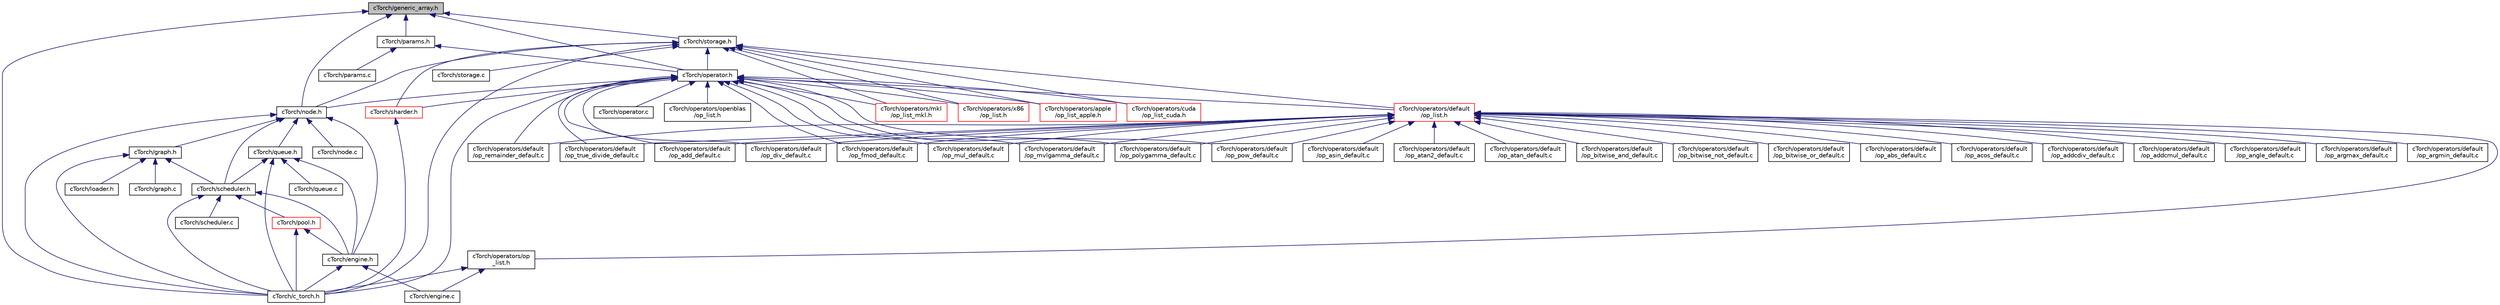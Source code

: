 digraph "cTorch/generic_array.h"
{
 // LATEX_PDF_SIZE
  edge [fontname="Helvetica",fontsize="10",labelfontname="Helvetica",labelfontsize="10"];
  node [fontname="Helvetica",fontsize="10",shape=record];
  Node1 [label="cTorch/generic_array.h",height=0.2,width=0.4,color="black", fillcolor="grey75", style="filled", fontcolor="black",tooltip=" "];
  Node1 -> Node2 [dir="back",color="midnightblue",fontsize="10",style="solid"];
  Node2 [label="cTorch/node.h",height=0.2,width=0.4,color="black", fillcolor="white", style="filled",URL="$node_8h.html",tooltip=" "];
  Node2 -> Node3 [dir="back",color="midnightblue",fontsize="10",style="solid"];
  Node3 [label="cTorch/engine.h",height=0.2,width=0.4,color="black", fillcolor="white", style="filled",URL="$engine_8h.html",tooltip=" "];
  Node3 -> Node4 [dir="back",color="midnightblue",fontsize="10",style="solid"];
  Node4 [label="cTorch/c_torch.h",height=0.2,width=0.4,color="black", fillcolor="white", style="filled",URL="$c__torch_8h.html",tooltip=" "];
  Node3 -> Node5 [dir="back",color="midnightblue",fontsize="10",style="solid"];
  Node5 [label="cTorch/engine.c",height=0.2,width=0.4,color="black", fillcolor="white", style="filled",URL="$engine_8c.html",tooltip=" "];
  Node2 -> Node6 [dir="back",color="midnightblue",fontsize="10",style="solid"];
  Node6 [label="cTorch/graph.h",height=0.2,width=0.4,color="black", fillcolor="white", style="filled",URL="$graph_8h.html",tooltip=" "];
  Node6 -> Node7 [dir="back",color="midnightblue",fontsize="10",style="solid"];
  Node7 [label="cTorch/scheduler.h",height=0.2,width=0.4,color="black", fillcolor="white", style="filled",URL="$scheduler_8h.html",tooltip=" "];
  Node7 -> Node8 [dir="back",color="midnightblue",fontsize="10",style="solid"];
  Node8 [label="cTorch/pool.h",height=0.2,width=0.4,color="red", fillcolor="white", style="filled",URL="$pool_8h.html",tooltip=" "];
  Node8 -> Node3 [dir="back",color="midnightblue",fontsize="10",style="solid"];
  Node8 -> Node4 [dir="back",color="midnightblue",fontsize="10",style="solid"];
  Node7 -> Node3 [dir="back",color="midnightblue",fontsize="10",style="solid"];
  Node7 -> Node4 [dir="back",color="midnightblue",fontsize="10",style="solid"];
  Node7 -> Node10 [dir="back",color="midnightblue",fontsize="10",style="solid"];
  Node10 [label="cTorch/scheduler.c",height=0.2,width=0.4,color="black", fillcolor="white", style="filled",URL="$scheduler_8c.html",tooltip=" "];
  Node6 -> Node4 [dir="back",color="midnightblue",fontsize="10",style="solid"];
  Node6 -> Node11 [dir="back",color="midnightblue",fontsize="10",style="solid"];
  Node11 [label="cTorch/graph.c",height=0.2,width=0.4,color="black", fillcolor="white", style="filled",URL="$graph_8c.html",tooltip=" "];
  Node6 -> Node12 [dir="back",color="midnightblue",fontsize="10",style="solid"];
  Node12 [label="cTorch/loader.h",height=0.2,width=0.4,color="black", fillcolor="white", style="filled",URL="$loader_8h.html",tooltip=" "];
  Node2 -> Node7 [dir="back",color="midnightblue",fontsize="10",style="solid"];
  Node2 -> Node13 [dir="back",color="midnightblue",fontsize="10",style="solid"];
  Node13 [label="cTorch/queue.h",height=0.2,width=0.4,color="black", fillcolor="white", style="filled",URL="$queue_8h.html",tooltip=" "];
  Node13 -> Node7 [dir="back",color="midnightblue",fontsize="10",style="solid"];
  Node13 -> Node3 [dir="back",color="midnightblue",fontsize="10",style="solid"];
  Node13 -> Node4 [dir="back",color="midnightblue",fontsize="10",style="solid"];
  Node13 -> Node14 [dir="back",color="midnightblue",fontsize="10",style="solid"];
  Node14 [label="cTorch/queue.c",height=0.2,width=0.4,color="black", fillcolor="white", style="filled",URL="$queue_8c.html",tooltip=" "];
  Node2 -> Node4 [dir="back",color="midnightblue",fontsize="10",style="solid"];
  Node2 -> Node15 [dir="back",color="midnightblue",fontsize="10",style="solid"];
  Node15 [label="cTorch/node.c",height=0.2,width=0.4,color="black", fillcolor="white", style="filled",URL="$node_8c.html",tooltip=" "];
  Node1 -> Node16 [dir="back",color="midnightblue",fontsize="10",style="solid"];
  Node16 [label="cTorch/operator.h",height=0.2,width=0.4,color="black", fillcolor="white", style="filled",URL="$operator_8h.html",tooltip=" "];
  Node16 -> Node2 [dir="back",color="midnightblue",fontsize="10",style="solid"];
  Node16 -> Node4 [dir="back",color="midnightblue",fontsize="10",style="solid"];
  Node16 -> Node17 [dir="back",color="midnightblue",fontsize="10",style="solid"];
  Node17 [label="cTorch/operators/default\l/op_list.h",height=0.2,width=0.4,color="red", fillcolor="white", style="filled",URL="$default_2op__list_8h.html",tooltip=" "];
  Node17 -> Node18 [dir="back",color="midnightblue",fontsize="10",style="solid"];
  Node18 [label="cTorch/operators/op\l_list.h",height=0.2,width=0.4,color="black", fillcolor="white", style="filled",URL="$op__list_8h.html",tooltip=" "];
  Node18 -> Node4 [dir="back",color="midnightblue",fontsize="10",style="solid"];
  Node18 -> Node5 [dir="back",color="midnightblue",fontsize="10",style="solid"];
  Node17 -> Node19 [dir="back",color="midnightblue",fontsize="10",style="solid"];
  Node19 [label="cTorch/operators/default\l/op_abs_default.c",height=0.2,width=0.4,color="black", fillcolor="white", style="filled",URL="$op__abs__default_8c.html",tooltip=" "];
  Node17 -> Node20 [dir="back",color="midnightblue",fontsize="10",style="solid"];
  Node20 [label="cTorch/operators/default\l/op_acos_default.c",height=0.2,width=0.4,color="black", fillcolor="white", style="filled",URL="$op__acos__default_8c.html",tooltip=" "];
  Node17 -> Node21 [dir="back",color="midnightblue",fontsize="10",style="solid"];
  Node21 [label="cTorch/operators/default\l/op_add_default.c",height=0.2,width=0.4,color="black", fillcolor="white", style="filled",URL="$op__add__default_8c.html",tooltip=" "];
  Node17 -> Node22 [dir="back",color="midnightblue",fontsize="10",style="solid"];
  Node22 [label="cTorch/operators/default\l/op_addcdiv_default.c",height=0.2,width=0.4,color="black", fillcolor="white", style="filled",URL="$op__addcdiv__default_8c.html",tooltip=" "];
  Node17 -> Node23 [dir="back",color="midnightblue",fontsize="10",style="solid"];
  Node23 [label="cTorch/operators/default\l/op_addcmul_default.c",height=0.2,width=0.4,color="black", fillcolor="white", style="filled",URL="$op__addcmul__default_8c.html",tooltip=" "];
  Node17 -> Node24 [dir="back",color="midnightblue",fontsize="10",style="solid"];
  Node24 [label="cTorch/operators/default\l/op_angle_default.c",height=0.2,width=0.4,color="black", fillcolor="white", style="filled",URL="$op__angle__default_8c.html",tooltip=" "];
  Node17 -> Node25 [dir="back",color="midnightblue",fontsize="10",style="solid"];
  Node25 [label="cTorch/operators/default\l/op_argmax_default.c",height=0.2,width=0.4,color="black", fillcolor="white", style="filled",URL="$op__argmax__default_8c.html",tooltip=" "];
  Node17 -> Node26 [dir="back",color="midnightblue",fontsize="10",style="solid"];
  Node26 [label="cTorch/operators/default\l/op_argmin_default.c",height=0.2,width=0.4,color="black", fillcolor="white", style="filled",URL="$op__argmin__default_8c.html",tooltip=" "];
  Node17 -> Node27 [dir="back",color="midnightblue",fontsize="10",style="solid"];
  Node27 [label="cTorch/operators/default\l/op_asin_default.c",height=0.2,width=0.4,color="black", fillcolor="white", style="filled",URL="$op__asin__default_8c.html",tooltip=" "];
  Node17 -> Node28 [dir="back",color="midnightblue",fontsize="10",style="solid"];
  Node28 [label="cTorch/operators/default\l/op_atan2_default.c",height=0.2,width=0.4,color="black", fillcolor="white", style="filled",URL="$op__atan2__default_8c.html",tooltip=" "];
  Node17 -> Node29 [dir="back",color="midnightblue",fontsize="10",style="solid"];
  Node29 [label="cTorch/operators/default\l/op_atan_default.c",height=0.2,width=0.4,color="black", fillcolor="white", style="filled",URL="$op__atan__default_8c.html",tooltip=" "];
  Node17 -> Node30 [dir="back",color="midnightblue",fontsize="10",style="solid"];
  Node30 [label="cTorch/operators/default\l/op_bitwise_and_default.c",height=0.2,width=0.4,color="black", fillcolor="white", style="filled",URL="$op__bitwise__and__default_8c.html",tooltip=" "];
  Node17 -> Node31 [dir="back",color="midnightblue",fontsize="10",style="solid"];
  Node31 [label="cTorch/operators/default\l/op_bitwise_not_default.c",height=0.2,width=0.4,color="black", fillcolor="white", style="filled",URL="$op__bitwise__not__default_8c.html",tooltip=" "];
  Node17 -> Node32 [dir="back",color="midnightblue",fontsize="10",style="solid"];
  Node32 [label="cTorch/operators/default\l/op_bitwise_or_default.c",height=0.2,width=0.4,color="black", fillcolor="white", style="filled",URL="$op__bitwise__or__default_8c.html",tooltip=" "];
  Node17 -> Node41 [dir="back",color="midnightblue",fontsize="10",style="solid"];
  Node41 [label="cTorch/operators/default\l/op_div_default.c",height=0.2,width=0.4,color="black", fillcolor="white", style="filled",URL="$op__div__default_8c.html",tooltip=" "];
  Node17 -> Node49 [dir="back",color="midnightblue",fontsize="10",style="solid"];
  Node49 [label="cTorch/operators/default\l/op_fmod_default.c",height=0.2,width=0.4,color="black", fillcolor="white", style="filled",URL="$op__fmod__default_8c.html",tooltip=" "];
  Node17 -> Node65 [dir="back",color="midnightblue",fontsize="10",style="solid"];
  Node65 [label="cTorch/operators/default\l/op_mul_default.c",height=0.2,width=0.4,color="black", fillcolor="white", style="filled",URL="$op__mul__default_8c.html",tooltip=" "];
  Node17 -> Node66 [dir="back",color="midnightblue",fontsize="10",style="solid"];
  Node66 [label="cTorch/operators/default\l/op_mvlgamma_default.c",height=0.2,width=0.4,color="black", fillcolor="white", style="filled",URL="$op__mvlgamma__default_8c.html",tooltip=" "];
  Node17 -> Node68 [dir="back",color="midnightblue",fontsize="10",style="solid"];
  Node68 [label="cTorch/operators/default\l/op_polygamma_default.c",height=0.2,width=0.4,color="black", fillcolor="white", style="filled",URL="$op__polygamma__default_8c.html",tooltip=" "];
  Node17 -> Node69 [dir="back",color="midnightblue",fontsize="10",style="solid"];
  Node69 [label="cTorch/operators/default\l/op_pow_default.c",height=0.2,width=0.4,color="black", fillcolor="white", style="filled",URL="$op__pow__default_8c.html",tooltip=" "];
  Node17 -> Node71 [dir="back",color="midnightblue",fontsize="10",style="solid"];
  Node71 [label="cTorch/operators/default\l/op_remainder_default.c",height=0.2,width=0.4,color="black", fillcolor="white", style="filled",URL="$op__remainder__default_8c.html",tooltip=" "];
  Node17 -> Node83 [dir="back",color="midnightblue",fontsize="10",style="solid"];
  Node83 [label="cTorch/operators/default\l/op_true_divide_default.c",height=0.2,width=0.4,color="black", fillcolor="white", style="filled",URL="$op__true__divide__default_8c.html",tooltip=" "];
  Node16 -> Node85 [dir="back",color="midnightblue",fontsize="10",style="solid"];
  Node85 [label="cTorch/sharder.h",height=0.2,width=0.4,color="red", fillcolor="white", style="filled",URL="$sharder_8h.html",tooltip=" "];
  Node85 -> Node4 [dir="back",color="midnightblue",fontsize="10",style="solid"];
  Node16 -> Node87 [dir="back",color="midnightblue",fontsize="10",style="solid"];
  Node87 [label="cTorch/operator.c",height=0.2,width=0.4,color="black", fillcolor="white", style="filled",URL="$operator_8c.html",tooltip=" "];
  Node16 -> Node88 [dir="back",color="midnightblue",fontsize="10",style="solid"];
  Node88 [label="cTorch/operators/apple\l/op_list_apple.h",height=0.2,width=0.4,color="red", fillcolor="white", style="filled",URL="$op__list__apple_8h.html",tooltip=" "];
  Node16 -> Node118 [dir="back",color="midnightblue",fontsize="10",style="solid"];
  Node118 [label="cTorch/operators/cuda\l/op_list_cuda.h",height=0.2,width=0.4,color="red", fillcolor="white", style="filled",URL="$op__list__cuda_8h.html",tooltip=" "];
  Node16 -> Node21 [dir="back",color="midnightblue",fontsize="10",style="solid"];
  Node16 -> Node41 [dir="back",color="midnightblue",fontsize="10",style="solid"];
  Node16 -> Node49 [dir="back",color="midnightblue",fontsize="10",style="solid"];
  Node16 -> Node65 [dir="back",color="midnightblue",fontsize="10",style="solid"];
  Node16 -> Node66 [dir="back",color="midnightblue",fontsize="10",style="solid"];
  Node16 -> Node68 [dir="back",color="midnightblue",fontsize="10",style="solid"];
  Node16 -> Node69 [dir="back",color="midnightblue",fontsize="10",style="solid"];
  Node16 -> Node71 [dir="back",color="midnightblue",fontsize="10",style="solid"];
  Node16 -> Node83 [dir="back",color="midnightblue",fontsize="10",style="solid"];
  Node16 -> Node120 [dir="back",color="midnightblue",fontsize="10",style="solid"];
  Node120 [label="cTorch/operators/mkl\l/op_list_mkl.h",height=0.2,width=0.4,color="red", fillcolor="white", style="filled",URL="$op__list__mkl_8h.html",tooltip=" "];
  Node16 -> Node156 [dir="back",color="midnightblue",fontsize="10",style="solid"];
  Node156 [label="cTorch/operators/openblas\l/op_list.h",height=0.2,width=0.4,color="black", fillcolor="white", style="filled",URL="$openblas_2op__list_8h.html",tooltip=" "];
  Node16 -> Node157 [dir="back",color="midnightblue",fontsize="10",style="solid"];
  Node157 [label="cTorch/operators/x86\l/op_list.h",height=0.2,width=0.4,color="red", fillcolor="white", style="filled",URL="$x86_2op__list_8h.html",tooltip=" "];
  Node1 -> Node159 [dir="back",color="midnightblue",fontsize="10",style="solid"];
  Node159 [label="cTorch/params.h",height=0.2,width=0.4,color="black", fillcolor="white", style="filled",URL="$params_8h.html",tooltip=" "];
  Node159 -> Node16 [dir="back",color="midnightblue",fontsize="10",style="solid"];
  Node159 -> Node160 [dir="back",color="midnightblue",fontsize="10",style="solid"];
  Node160 [label="cTorch/params.c",height=0.2,width=0.4,color="black", fillcolor="white", style="filled",URL="$params_8c.html",tooltip=" "];
  Node1 -> Node161 [dir="back",color="midnightblue",fontsize="10",style="solid"];
  Node161 [label="cTorch/storage.h",height=0.2,width=0.4,color="black", fillcolor="white", style="filled",URL="$storage_8h.html",tooltip=" "];
  Node161 -> Node16 [dir="back",color="midnightblue",fontsize="10",style="solid"];
  Node161 -> Node2 [dir="back",color="midnightblue",fontsize="10",style="solid"];
  Node161 -> Node17 [dir="back",color="midnightblue",fontsize="10",style="solid"];
  Node161 -> Node85 [dir="back",color="midnightblue",fontsize="10",style="solid"];
  Node161 -> Node4 [dir="back",color="midnightblue",fontsize="10",style="solid"];
  Node161 -> Node88 [dir="back",color="midnightblue",fontsize="10",style="solid"];
  Node161 -> Node118 [dir="back",color="midnightblue",fontsize="10",style="solid"];
  Node161 -> Node120 [dir="back",color="midnightblue",fontsize="10",style="solid"];
  Node161 -> Node157 [dir="back",color="midnightblue",fontsize="10",style="solid"];
  Node161 -> Node162 [dir="back",color="midnightblue",fontsize="10",style="solid"];
  Node162 [label="cTorch/storage.c",height=0.2,width=0.4,color="black", fillcolor="white", style="filled",URL="$storage_8c.html",tooltip=" "];
  Node1 -> Node4 [dir="back",color="midnightblue",fontsize="10",style="solid"];
}
